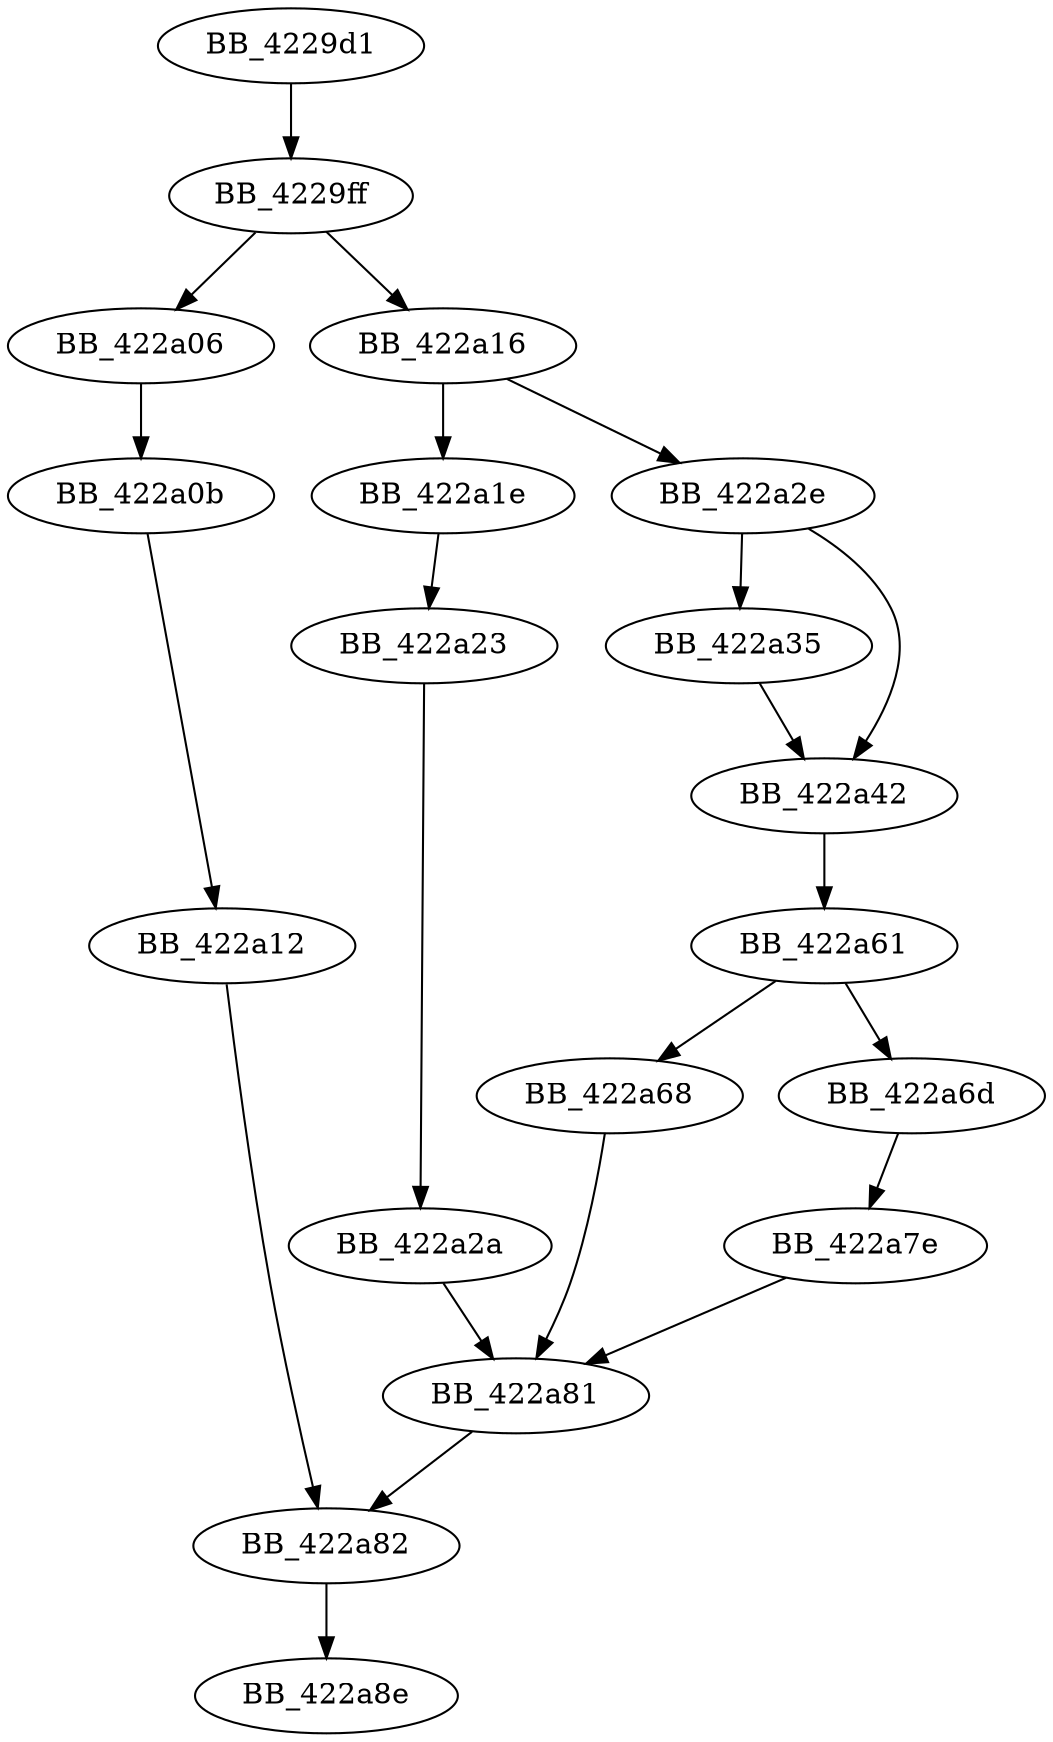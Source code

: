 DiGraph __cftof_l{
BB_4229d1->BB_4229ff
BB_4229ff->BB_422a06
BB_4229ff->BB_422a16
BB_422a06->BB_422a0b
BB_422a0b->BB_422a12
BB_422a12->BB_422a82
BB_422a16->BB_422a1e
BB_422a16->BB_422a2e
BB_422a1e->BB_422a23
BB_422a23->BB_422a2a
BB_422a2a->BB_422a81
BB_422a2e->BB_422a35
BB_422a2e->BB_422a42
BB_422a35->BB_422a42
BB_422a42->BB_422a61
BB_422a61->BB_422a68
BB_422a61->BB_422a6d
BB_422a68->BB_422a81
BB_422a6d->BB_422a7e
BB_422a7e->BB_422a81
BB_422a81->BB_422a82
BB_422a82->BB_422a8e
}
